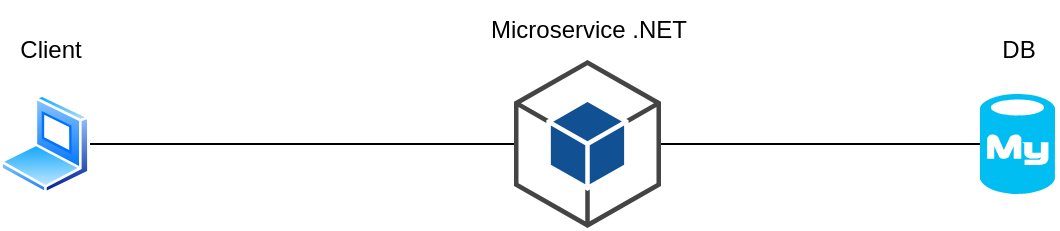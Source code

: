 <mxfile version="24.6.1" type="device">
  <diagram name="Pagina-1" id="aBAGqVcmG0hwtlH4ap0W">
    <mxGraphModel dx="1050" dy="669" grid="1" gridSize="10" guides="1" tooltips="1" connect="1" arrows="1" fold="1" page="1" pageScale="1" pageWidth="827" pageHeight="1169" math="0" shadow="0">
      <root>
        <mxCell id="0" />
        <mxCell id="1" parent="0" />
        <mxCell id="mzdDWAomOcE7NdBtv5VN-2" value="" style="verticalLabelPosition=bottom;html=1;verticalAlign=top;align=center;strokeColor=none;fillColor=#00BEF2;shape=mxgraph.azure.mysql_database;" vertex="1" parent="1">
          <mxGeometry x="610" y="177" width="37.5" height="50" as="geometry" />
        </mxCell>
        <mxCell id="mzdDWAomOcE7NdBtv5VN-6" style="edgeStyle=orthogonalEdgeStyle;rounded=0;orthogonalLoop=1;jettySize=auto;html=1;endArrow=none;endFill=0;" edge="1" parent="1" source="mzdDWAomOcE7NdBtv5VN-3" target="mzdDWAomOcE7NdBtv5VN-4">
          <mxGeometry relative="1" as="geometry" />
        </mxCell>
        <mxCell id="mzdDWAomOcE7NdBtv5VN-3" value="" style="outlineConnect=0;dashed=0;verticalLabelPosition=bottom;verticalAlign=top;align=center;html=1;shape=mxgraph.aws3.android;fillColor=#115193;gradientColor=none;" vertex="1" parent="1">
          <mxGeometry x="377" y="160" width="73.5" height="84" as="geometry" />
        </mxCell>
        <mxCell id="mzdDWAomOcE7NdBtv5VN-4" value="" style="image;aspect=fixed;perimeter=ellipsePerimeter;html=1;align=center;shadow=0;dashed=0;spacingTop=3;image=img/lib/active_directory/laptop_client.svg;" vertex="1" parent="1">
          <mxGeometry x="120" y="177" width="45" height="50" as="geometry" />
        </mxCell>
        <mxCell id="mzdDWAomOcE7NdBtv5VN-8" style="edgeStyle=orthogonalEdgeStyle;rounded=0;orthogonalLoop=1;jettySize=auto;html=1;entryX=0;entryY=0.5;entryDx=0;entryDy=0;entryPerimeter=0;endArrow=none;endFill=0;" edge="1" parent="1" source="mzdDWAomOcE7NdBtv5VN-3" target="mzdDWAomOcE7NdBtv5VN-2">
          <mxGeometry relative="1" as="geometry" />
        </mxCell>
        <mxCell id="mzdDWAomOcE7NdBtv5VN-9" value="Client" style="text;html=1;align=center;verticalAlign=middle;resizable=0;points=[];autosize=1;strokeColor=none;fillColor=none;" vertex="1" parent="1">
          <mxGeometry x="120" y="140" width="50" height="30" as="geometry" />
        </mxCell>
        <mxCell id="mzdDWAomOcE7NdBtv5VN-10" value="Microservice .NET" style="text;html=1;align=center;verticalAlign=middle;resizable=0;points=[];autosize=1;strokeColor=none;fillColor=none;" vertex="1" parent="1">
          <mxGeometry x="353.75" y="130" width="120" height="30" as="geometry" />
        </mxCell>
        <mxCell id="mzdDWAomOcE7NdBtv5VN-11" value="DB" style="text;html=1;align=center;verticalAlign=middle;resizable=0;points=[];autosize=1;strokeColor=none;fillColor=none;" vertex="1" parent="1">
          <mxGeometry x="608.75" y="140" width="40" height="30" as="geometry" />
        </mxCell>
      </root>
    </mxGraphModel>
  </diagram>
</mxfile>
